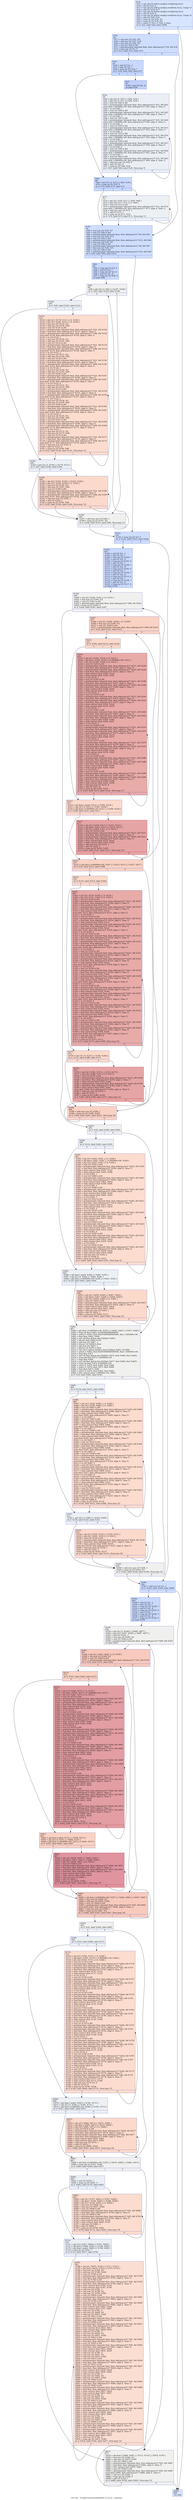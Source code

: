 digraph "CFG for '_Z15getUnrestrictediiiiPfiS_iS_iS_iS_i' function" {
	label="CFG for '_Z15getUnrestrictediiiiPfiS_iS_iS_iS_i' function";

	Node0x5b6a9d0 [shape=record,color="#3d50c3ff", style=filled, fillcolor="#a7c5fe70",label="{%14:\l  %15 = tail call i32 @llvm.amdgcn.workgroup.id.x()\l  %16 = shl i32 %15, 4\l  %17 = tail call i32 @llvm.amdgcn.workitem.id.x(), !range !4\l  %18 = add i32 %16, %17\l  %19 = tail call i32 @llvm.amdgcn.workgroup.id.y()\l  %20 = shl i32 %19, 4\l  %21 = tail call i32 @llvm.amdgcn.workitem.id.y(), !range !4\l  %22 = add i32 %20, %21\l  %23 = icmp slt i32 %22, %1\l  %24 = icmp slt i32 %18, %0\l  %25 = select i1 %23, i1 %24, i1 false\l  br i1 %25, label %26, label %890\l|{<s0>T|<s1>F}}"];
	Node0x5b6a9d0:s0 -> Node0x5b6dac0;
	Node0x5b6a9d0:s1 -> Node0x5b6db50;
	Node0x5b6dac0 [shape=record,color="#3d50c3ff", style=filled, fillcolor="#93b5fe70",label="{%26:\l26:                                               \l  %27 = mul nsw i32 %22, %0\l  %28 = add nsw i32 %27, %18\l  %29 = mul nsw i32 %28, %5\l  %30 = sext i32 %29 to i64\l  %31 = getelementptr inbounds float, float addrspace(1)* %4, i64 %30\l  %32 = icmp sgt i32 %2, 0\l  br i1 %32, label %33, label %79\l|{<s0>T|<s1>F}}"];
	Node0x5b6dac0:s0 -> Node0x5b6beb0;
	Node0x5b6dac0:s1 -> Node0x5b6bf00;
	Node0x5b6beb0 [shape=record,color="#3d50c3ff", style=filled, fillcolor="#85a8fc70",label="{%33:\l33:                                               \l  %34 = add i32 %2, -1\l  %35 = and i32 %2, 7\l  %36 = icmp ult i32 %34, 7\l  br i1 %36, label %68, label %37\l|{<s0>T|<s1>F}}"];
	Node0x5b6beb0:s0 -> Node0x5b6e4b0;
	Node0x5b6beb0:s1 -> Node0x5b6e500;
	Node0x5b6e500 [shape=record,color="#3d50c3ff", style=filled, fillcolor="#7396f570",label="{%37:\l37:                                               \l  %38 = and i32 %2, -8\l  br label %39\l}"];
	Node0x5b6e500 -> Node0x5b6e700;
	Node0x5b6e700 [shape=record,color="#3d50c3ff", style=filled, fillcolor="#d1dae970",label="{%39:\l39:                                               \l  %40 = phi i32 [ 0, %37 ], [ %65, %39 ]\l  %41 = phi i32 [ 0, %37 ], [ %66, %39 ]\l  %42 = zext i32 %40 to i64\l  %43 = getelementptr inbounds float, float addrspace(1)* %31, i64 %42\l  store float 1.000000e+00, float addrspace(1)* %43, align 4, !tbaa !5\l  %44 = or i32 %40, 1\l  %45 = zext i32 %44 to i64\l  %46 = getelementptr inbounds float, float addrspace(1)* %31, i64 %45\l  store float 1.000000e+00, float addrspace(1)* %46, align 4, !tbaa !5\l  %47 = or i32 %40, 2\l  %48 = zext i32 %47 to i64\l  %49 = getelementptr inbounds float, float addrspace(1)* %31, i64 %48\l  store float 1.000000e+00, float addrspace(1)* %49, align 4, !tbaa !5\l  %50 = or i32 %40, 3\l  %51 = zext i32 %50 to i64\l  %52 = getelementptr inbounds float, float addrspace(1)* %31, i64 %51\l  store float 1.000000e+00, float addrspace(1)* %52, align 4, !tbaa !5\l  %53 = or i32 %40, 4\l  %54 = zext i32 %53 to i64\l  %55 = getelementptr inbounds float, float addrspace(1)* %31, i64 %54\l  store float 1.000000e+00, float addrspace(1)* %55, align 4, !tbaa !5\l  %56 = or i32 %40, 5\l  %57 = zext i32 %56 to i64\l  %58 = getelementptr inbounds float, float addrspace(1)* %31, i64 %57\l  store float 1.000000e+00, float addrspace(1)* %58, align 4, !tbaa !5\l  %59 = or i32 %40, 6\l  %60 = zext i32 %59 to i64\l  %61 = getelementptr inbounds float, float addrspace(1)* %31, i64 %60\l  store float 1.000000e+00, float addrspace(1)* %61, align 4, !tbaa !5\l  %62 = or i32 %40, 7\l  %63 = zext i32 %62 to i64\l  %64 = getelementptr inbounds float, float addrspace(1)* %31, i64 %63\l  store float 1.000000e+00, float addrspace(1)* %64, align 4, !tbaa !5\l  %65 = add nuw nsw i32 %40, 8\l  %66 = add i32 %41, 8\l  %67 = icmp eq i32 %66, %38\l  br i1 %67, label %68, label %39, !llvm.loop !9\l|{<s0>T|<s1>F}}"];
	Node0x5b6e700:s0 -> Node0x5b6e4b0;
	Node0x5b6e700:s1 -> Node0x5b6e700;
	Node0x5b6e4b0 [shape=record,color="#3d50c3ff", style=filled, fillcolor="#85a8fc70",label="{%68:\l68:                                               \l  %69 = phi i32 [ 0, %33 ], [ %65, %39 ]\l  %70 = icmp eq i32 %35, 0\l  br i1 %70, label %79, label %71\l|{<s0>T|<s1>F}}"];
	Node0x5b6e4b0:s0 -> Node0x5b6bf00;
	Node0x5b6e4b0:s1 -> Node0x5b713f0;
	Node0x5b713f0 [shape=record,color="#3d50c3ff", style=filled, fillcolor="#d6dce470",label="{%71:\l71:                                               \l  %72 = phi i32 [ %76, %71 ], [ %69, %68 ]\l  %73 = phi i32 [ %77, %71 ], [ 0, %68 ]\l  %74 = zext i32 %72 to i64\l  %75 = getelementptr inbounds float, float addrspace(1)* %31, i64 %74\l  store float 1.000000e+00, float addrspace(1)* %75, align 4, !tbaa !5\l  %76 = add nuw nsw i32 %72, 1\l  %77 = add i32 %73, 1\l  %78 = icmp eq i32 %77, %35\l  br i1 %78, label %79, label %71, !llvm.loop !11\l|{<s0>T|<s1>F}}"];
	Node0x5b713f0:s0 -> Node0x5b6bf00;
	Node0x5b713f0:s1 -> Node0x5b713f0;
	Node0x5b6bf00 [shape=record,color="#3d50c3ff", style=filled, fillcolor="#93b5fe70",label="{%79:\l79:                                               \l  %80 = mul nsw i32 %28, %7\l  %81 = sext i32 %80 to i64\l  %82 = getelementptr inbounds float, float addrspace(1)* %6, i64 %81\l  %83 = mul nsw i32 %28, %13\l  %84 = sext i32 %83 to i64\l  %85 = getelementptr inbounds float, float addrspace(1)* %12, i64 %84\l  %86 = mul nsw i32 %28, %9\l  %87 = sext i32 %86 to i64\l  %88 = getelementptr inbounds float, float addrspace(1)* %8, i64 %87\l  %89 = mul nsw i32 %28, %11\l  %90 = sext i32 %89 to i64\l  %91 = getelementptr inbounds float, float addrspace(1)* %10, i64 %90\l  br i1 %32, label %92, label %101\l|{<s0>T|<s1>F}}"];
	Node0x5b6bf00:s0 -> Node0x5b72200;
	Node0x5b6bf00:s1 -> Node0x5b72250;
	Node0x5b72200 [shape=record,color="#3d50c3ff", style=filled, fillcolor="#85a8fc70",label="{%92:\l92:                                               \l  %93 = icmp sgt i32 %3, 0\l  %94 = and i32 %3, 7\l  %95 = icmp ult i32 %3, 8\l  %96 = and i32 %3, -8\l  %97 = icmp eq i32 %94, 0\l  br label %98\l}"];
	Node0x5b72200 -> Node0x5b72660;
	Node0x5b72660 [shape=record,color="#3d50c3ff", style=filled, fillcolor="#dedcdb70",label="{%98:\l98:                                               \l  %99 = phi i32 [ 0, %92 ], [ %197, %196 ]\l  br i1 %93, label %100, label %196\l|{<s0>T|<s1>F}}"];
	Node0x5b72660:s0 -> Node0x5b72860;
	Node0x5b72660:s1 -> Node0x5b72720;
	Node0x5b72860 [shape=record,color="#3d50c3ff", style=filled, fillcolor="#d6dce470",label="{%100:\l100:                                              \l  br i1 %95, label %182, label %121\l|{<s0>T|<s1>F}}"];
	Node0x5b72860:s0 -> Node0x5b729a0;
	Node0x5b72860:s1 -> Node0x5b729f0;
	Node0x5b72250 [shape=record,color="#3d50c3ff", style=filled, fillcolor="#93b5fe70",label="{%101:\l101:                                              \l  %102 = icmp sgt i32 %3, 0\l  br i1 %102, label %103, label %546\l|{<s0>T|<s1>F}}"];
	Node0x5b72250:s0 -> Node0x5b72bc0;
	Node0x5b72250:s1 -> Node0x5b72c10;
	Node0x5b72bc0 [shape=record,color="#3d50c3ff", style=filled, fillcolor="#85a8fc70",label="{%103:\l103:                                              \l  %104 = add i32 %2, -1\l  %105 = and i32 %2, 7\l  %106 = icmp ult i32 %104, 7\l  %107 = and i32 %2, -8\l  %108 = icmp eq i32 %105, 0\l  %109 = and i32 %2, 7\l  %110 = icmp ult i32 %104, 7\l  %111 = and i32 %2, -8\l  %112 = icmp eq i32 %109, 0\l  %113 = and i32 %2, 7\l  %114 = icmp ult i32 %104, 7\l  %115 = and i32 %2, -8\l  %116 = icmp eq i32 %113, 0\l  %117 = and i32 %2, 7\l  %118 = icmp ult i32 %104, 7\l  %119 = and i32 %2, -8\l  %120 = icmp eq i32 %117, 0\l  br label %199\l}"];
	Node0x5b72bc0 -> Node0x5b736e0;
	Node0x5b729f0 [shape=record,color="#3d50c3ff", style=filled, fillcolor="#f7af9170",label="{%121:\l121:                                              \l  %122 = phi i32 [ %179, %121 ], [ 0, %100 ]\l  %123 = phi i32 [ %180, %121 ], [ 0, %100 ]\l  %124 = mul nsw i32 %122, %2\l  %125 = add nsw i32 %124, %99\l  %126 = sext i32 %125 to i64\l  %127 = getelementptr inbounds float, float addrspace(1)* %31, i64 %126\l  %128 = load float, float addrspace(1)* %127, align 4, !tbaa !5\l  %129 = getelementptr inbounds float, float addrspace(1)* %88, i64 %126\l  store float %128, float addrspace(1)* %129, align 4, !tbaa !5\l  %130 = or i32 %122, 1\l  %131 = mul nsw i32 %130, %2\l  %132 = add nsw i32 %131, %99\l  %133 = sext i32 %132 to i64\l  %134 = getelementptr inbounds float, float addrspace(1)* %31, i64 %133\l  %135 = load float, float addrspace(1)* %134, align 4, !tbaa !5\l  %136 = getelementptr inbounds float, float addrspace(1)* %88, i64 %133\l  store float %135, float addrspace(1)* %136, align 4, !tbaa !5\l  %137 = or i32 %122, 2\l  %138 = mul nsw i32 %137, %2\l  %139 = add nsw i32 %138, %99\l  %140 = sext i32 %139 to i64\l  %141 = getelementptr inbounds float, float addrspace(1)* %31, i64 %140\l  %142 = load float, float addrspace(1)* %141, align 4, !tbaa !5\l  %143 = getelementptr inbounds float, float addrspace(1)* %88, i64 %140\l  store float %142, float addrspace(1)* %143, align 4, !tbaa !5\l  %144 = or i32 %122, 3\l  %145 = mul nsw i32 %144, %2\l  %146 = add nsw i32 %145, %99\l  %147 = sext i32 %146 to i64\l  %148 = getelementptr inbounds float, float addrspace(1)* %31, i64 %147\l  %149 = load float, float addrspace(1)* %148, align 4, !tbaa !5\l  %150 = getelementptr inbounds float, float addrspace(1)* %88, i64 %147\l  store float %149, float addrspace(1)* %150, align 4, !tbaa !5\l  %151 = or i32 %122, 4\l  %152 = mul nsw i32 %151, %2\l  %153 = add nsw i32 %152, %99\l  %154 = sext i32 %153 to i64\l  %155 = getelementptr inbounds float, float addrspace(1)* %31, i64 %154\l  %156 = load float, float addrspace(1)* %155, align 4, !tbaa !5\l  %157 = getelementptr inbounds float, float addrspace(1)* %88, i64 %154\l  store float %156, float addrspace(1)* %157, align 4, !tbaa !5\l  %158 = or i32 %122, 5\l  %159 = mul nsw i32 %158, %2\l  %160 = add nsw i32 %159, %99\l  %161 = sext i32 %160 to i64\l  %162 = getelementptr inbounds float, float addrspace(1)* %31, i64 %161\l  %163 = load float, float addrspace(1)* %162, align 4, !tbaa !5\l  %164 = getelementptr inbounds float, float addrspace(1)* %88, i64 %161\l  store float %163, float addrspace(1)* %164, align 4, !tbaa !5\l  %165 = or i32 %122, 6\l  %166 = mul nsw i32 %165, %2\l  %167 = add nsw i32 %166, %99\l  %168 = sext i32 %167 to i64\l  %169 = getelementptr inbounds float, float addrspace(1)* %31, i64 %168\l  %170 = load float, float addrspace(1)* %169, align 4, !tbaa !5\l  %171 = getelementptr inbounds float, float addrspace(1)* %88, i64 %168\l  store float %170, float addrspace(1)* %171, align 4, !tbaa !5\l  %172 = or i32 %122, 7\l  %173 = mul nsw i32 %172, %2\l  %174 = add nsw i32 %173, %99\l  %175 = sext i32 %174 to i64\l  %176 = getelementptr inbounds float, float addrspace(1)* %31, i64 %175\l  %177 = load float, float addrspace(1)* %176, align 4, !tbaa !5\l  %178 = getelementptr inbounds float, float addrspace(1)* %88, i64 %175\l  store float %177, float addrspace(1)* %178, align 4, !tbaa !5\l  %179 = add nuw nsw i32 %122, 8\l  %180 = add i32 %123, 8\l  %181 = icmp eq i32 %180, %96\l  br i1 %181, label %182, label %121, !llvm.loop !13\l|{<s0>T|<s1>F}}"];
	Node0x5b729f0:s0 -> Node0x5b729a0;
	Node0x5b729f0:s1 -> Node0x5b729f0;
	Node0x5b729a0 [shape=record,color="#3d50c3ff", style=filled, fillcolor="#d6dce470",label="{%182:\l182:                                              \l  %183 = phi i32 [ 0, %100 ], [ %179, %121 ]\l  br i1 %97, label %196, label %184\l|{<s0>T|<s1>F}}"];
	Node0x5b729a0:s0 -> Node0x5b72720;
	Node0x5b729a0:s1 -> Node0x5b763d0;
	Node0x5b763d0 [shape=record,color="#3d50c3ff", style=filled, fillcolor="#f7a88970",label="{%184:\l184:                                              \l  %185 = phi i32 [ %193, %184 ], [ %183, %182 ]\l  %186 = phi i32 [ %194, %184 ], [ 0, %182 ]\l  %187 = mul nsw i32 %185, %2\l  %188 = add nsw i32 %187, %99\l  %189 = sext i32 %188 to i64\l  %190 = getelementptr inbounds float, float addrspace(1)* %31, i64 %189\l  %191 = load float, float addrspace(1)* %190, align 4, !tbaa !5\l  %192 = getelementptr inbounds float, float addrspace(1)* %88, i64 %189\l  store float %191, float addrspace(1)* %192, align 4, !tbaa !5\l  %193 = add nuw nsw i32 %185, 1\l  %194 = add i32 %186, 1\l  %195 = icmp eq i32 %194, %94\l  br i1 %195, label %196, label %184, !llvm.loop !14\l|{<s0>T|<s1>F}}"];
	Node0x5b763d0:s0 -> Node0x5b72720;
	Node0x5b763d0:s1 -> Node0x5b763d0;
	Node0x5b72720 [shape=record,color="#3d50c3ff", style=filled, fillcolor="#dedcdb70",label="{%196:\l196:                                              \l  %197 = add nuw nsw i32 %99, 1\l  %198 = icmp eq i32 %197, %2\l  br i1 %198, label %101, label %98, !llvm.loop !15\l|{<s0>T|<s1>F}}"];
	Node0x5b72720:s0 -> Node0x5b72250;
	Node0x5b72720:s1 -> Node0x5b72660;
	Node0x5b736e0 [shape=record,color="#3d50c3ff", style=filled, fillcolor="#dedcdb70",label="{%199:\l199:                                              \l  %200 = phi i32 [ %544, %543 ], [ 0, %103 ]\l  %201 = mul nsw i32 %200, %2\l  %202 = sext i32 %201 to i64\l  %203 = getelementptr inbounds float, float addrspace(1)* %88, i64 %202\l  %204 = icmp eq i32 %200, 0\l  br i1 %204, label %205, label %207\l|{<s0>T|<s1>F}}"];
	Node0x5b736e0:s0 -> Node0x5b77360;
	Node0x5b736e0:s1 -> Node0x5b773f0;
	Node0x5b77360 [shape=record,color="#3d50c3ff", style=filled, fillcolor="#dedcdb70",label="{%205:\l205:                                              \l  br i1 %32, label %206, label %461\l|{<s0>T|<s1>F}}"];
	Node0x5b77360:s0 -> Node0x5b77530;
	Node0x5b77360:s1 -> Node0x5b77580;
	Node0x5b77530 [shape=record,color="#3d50c3ff", style=filled, fillcolor="#d6dce470",label="{%206:\l206:                                              \l  br i1 %114, label %445, label %391\l|{<s0>T|<s1>F}}"];
	Node0x5b77530:s0 -> Node0x5b776c0;
	Node0x5b77530:s1 -> Node0x5b77710;
	Node0x5b773f0 [shape=record,color="#3d50c3ff", style=filled, fillcolor="#f4987a70",label="{%207:\l207:                                              \l  %208 = phi i32 [ %389, %388 ], [ 0, %199 ]\l  %209 = mul nsw i32 %208, %2\l  %210 = sext i32 %209 to i64\l  %211 = getelementptr inbounds float, float addrspace(1)* %88, i64 %210\l  br i1 %32, label %212, label %231\l|{<s0>T|<s1>F}}"];
	Node0x5b773f0:s0 -> Node0x5b77b30;
	Node0x5b773f0:s1 -> Node0x5b77bc0;
	Node0x5b77b30 [shape=record,color="#3d50c3ff", style=filled, fillcolor="#f7a88970",label="{%212:\l212:                                              \l  br i1 %106, label %213, label %234\l|{<s0>T|<s1>F}}"];
	Node0x5b77b30:s0 -> Node0x5b77d00;
	Node0x5b77b30:s1 -> Node0x5b77d50;
	Node0x5b77d00 [shape=record,color="#3d50c3ff", style=filled, fillcolor="#f7a88970",label="{%213:\l213:                                              \l  %214 = phi float [ undef, %212 ], [ %300, %234 ]\l  %215 = phi i32 [ 0, %212 ], [ %301, %234 ]\l  %216 = phi float [ 0.000000e+00, %212 ], [ %300, %234 ]\l  br i1 %108, label %231, label %217\l|{<s0>T|<s1>F}}"];
	Node0x5b77d00:s0 -> Node0x5b77bc0;
	Node0x5b77d00:s1 -> Node0x5b78530;
	Node0x5b78530 [shape=record,color="#b70d28ff", style=filled, fillcolor="#c5333470",label="{%217:\l217:                                              \l  %218 = phi i32 [ %228, %217 ], [ %215, %213 ]\l  %219 = phi float [ %227, %217 ], [ %216, %213 ]\l  %220 = phi i32 [ %229, %217 ], [ 0, %213 ]\l  %221 = zext i32 %218 to i64\l  %222 = getelementptr inbounds float, float addrspace(1)* %211, i64 %221\l  %223 = load float, float addrspace(1)* %222, align 4, !tbaa !5\l  %224 = getelementptr inbounds float, float addrspace(1)* %203, i64 %221\l  %225 = load float, float addrspace(1)* %224, align 4, !tbaa !5\l  %226 = fmul contract float %223, %225\l  %227 = fadd contract float %219, %226\l  %228 = add nuw nsw i32 %218, 1\l  %229 = add i32 %220, 1\l  %230 = icmp eq i32 %229, %105\l  br i1 %230, label %231, label %217, !llvm.loop !16\l|{<s0>T|<s1>F}}"];
	Node0x5b78530:s0 -> Node0x5b77bc0;
	Node0x5b78530:s1 -> Node0x5b78530;
	Node0x5b77bc0 [shape=record,color="#3d50c3ff", style=filled, fillcolor="#f4987a70",label="{%231:\l231:                                              \l  %232 = phi float [ 0.000000e+00, %207 ], [ %214, %213 ], [ %227, %217 ]\l  br i1 %32, label %233, label %388\l|{<s0>T|<s1>F}}"];
	Node0x5b77bc0:s0 -> Node0x5b79120;
	Node0x5b77bc0:s1 -> Node0x5b77850;
	Node0x5b79120 [shape=record,color="#3d50c3ff", style=filled, fillcolor="#f7a88970",label="{%233:\l233:                                              \l  br i1 %110, label %373, label %304\l|{<s0>T|<s1>F}}"];
	Node0x5b79120:s0 -> Node0x5b79220;
	Node0x5b79120:s1 -> Node0x5b79270;
	Node0x5b77d50 [shape=record,color="#3d50c3ff", style=filled, fillcolor="#cc403a70",label="{%234:\l234:                                              \l  %235 = phi i32 [ %301, %234 ], [ 0, %212 ]\l  %236 = phi float [ %300, %234 ], [ 0.000000e+00, %212 ]\l  %237 = phi i32 [ %302, %234 ], [ 0, %212 ]\l  %238 = zext i32 %235 to i64\l  %239 = getelementptr inbounds float, float addrspace(1)* %211, i64 %238\l  %240 = load float, float addrspace(1)* %239, align 4, !tbaa !5\l  %241 = getelementptr inbounds float, float addrspace(1)* %203, i64 %238\l  %242 = load float, float addrspace(1)* %241, align 4, !tbaa !5\l  %243 = fmul contract float %240, %242\l  %244 = fadd contract float %236, %243\l  %245 = or i32 %235, 1\l  %246 = zext i32 %245 to i64\l  %247 = getelementptr inbounds float, float addrspace(1)* %211, i64 %246\l  %248 = load float, float addrspace(1)* %247, align 4, !tbaa !5\l  %249 = getelementptr inbounds float, float addrspace(1)* %203, i64 %246\l  %250 = load float, float addrspace(1)* %249, align 4, !tbaa !5\l  %251 = fmul contract float %248, %250\l  %252 = fadd contract float %244, %251\l  %253 = or i32 %235, 2\l  %254 = zext i32 %253 to i64\l  %255 = getelementptr inbounds float, float addrspace(1)* %211, i64 %254\l  %256 = load float, float addrspace(1)* %255, align 4, !tbaa !5\l  %257 = getelementptr inbounds float, float addrspace(1)* %203, i64 %254\l  %258 = load float, float addrspace(1)* %257, align 4, !tbaa !5\l  %259 = fmul contract float %256, %258\l  %260 = fadd contract float %252, %259\l  %261 = or i32 %235, 3\l  %262 = zext i32 %261 to i64\l  %263 = getelementptr inbounds float, float addrspace(1)* %211, i64 %262\l  %264 = load float, float addrspace(1)* %263, align 4, !tbaa !5\l  %265 = getelementptr inbounds float, float addrspace(1)* %203, i64 %262\l  %266 = load float, float addrspace(1)* %265, align 4, !tbaa !5\l  %267 = fmul contract float %264, %266\l  %268 = fadd contract float %260, %267\l  %269 = or i32 %235, 4\l  %270 = zext i32 %269 to i64\l  %271 = getelementptr inbounds float, float addrspace(1)* %211, i64 %270\l  %272 = load float, float addrspace(1)* %271, align 4, !tbaa !5\l  %273 = getelementptr inbounds float, float addrspace(1)* %203, i64 %270\l  %274 = load float, float addrspace(1)* %273, align 4, !tbaa !5\l  %275 = fmul contract float %272, %274\l  %276 = fadd contract float %268, %275\l  %277 = or i32 %235, 5\l  %278 = zext i32 %277 to i64\l  %279 = getelementptr inbounds float, float addrspace(1)* %211, i64 %278\l  %280 = load float, float addrspace(1)* %279, align 4, !tbaa !5\l  %281 = getelementptr inbounds float, float addrspace(1)* %203, i64 %278\l  %282 = load float, float addrspace(1)* %281, align 4, !tbaa !5\l  %283 = fmul contract float %280, %282\l  %284 = fadd contract float %276, %283\l  %285 = or i32 %235, 6\l  %286 = zext i32 %285 to i64\l  %287 = getelementptr inbounds float, float addrspace(1)* %211, i64 %286\l  %288 = load float, float addrspace(1)* %287, align 4, !tbaa !5\l  %289 = getelementptr inbounds float, float addrspace(1)* %203, i64 %286\l  %290 = load float, float addrspace(1)* %289, align 4, !tbaa !5\l  %291 = fmul contract float %288, %290\l  %292 = fadd contract float %284, %291\l  %293 = or i32 %235, 7\l  %294 = zext i32 %293 to i64\l  %295 = getelementptr inbounds float, float addrspace(1)* %211, i64 %294\l  %296 = load float, float addrspace(1)* %295, align 4, !tbaa !5\l  %297 = getelementptr inbounds float, float addrspace(1)* %203, i64 %294\l  %298 = load float, float addrspace(1)* %297, align 4, !tbaa !5\l  %299 = fmul contract float %296, %298\l  %300 = fadd contract float %292, %299\l  %301 = add nuw nsw i32 %235, 8\l  %302 = add i32 %237, 8\l  %303 = icmp eq i32 %302, %107\l  br i1 %303, label %213, label %234, !llvm.loop !17\l|{<s0>T|<s1>F}}"];
	Node0x5b77d50:s0 -> Node0x5b77d00;
	Node0x5b77d50:s1 -> Node0x5b77d50;
	Node0x5b79270 [shape=record,color="#3d50c3ff", style=filled, fillcolor="#cc403a70",label="{%304:\l304:                                              \l  %305 = phi i32 [ %370, %304 ], [ 0, %233 ]\l  %306 = phi i32 [ %371, %304 ], [ 0, %233 ]\l  %307 = zext i32 %305 to i64\l  %308 = getelementptr inbounds float, float addrspace(1)* %211, i64 %307\l  %309 = load float, float addrspace(1)* %308, align 4, !tbaa !5\l  %310 = fmul contract float %232, %309\l  %311 = getelementptr inbounds float, float addrspace(1)* %203, i64 %307\l  %312 = load float, float addrspace(1)* %311, align 4, !tbaa !5\l  %313 = fsub contract float %312, %310\l  store float %313, float addrspace(1)* %311, align 4, !tbaa !5\l  %314 = or i32 %305, 1\l  %315 = zext i32 %314 to i64\l  %316 = getelementptr inbounds float, float addrspace(1)* %211, i64 %315\l  %317 = load float, float addrspace(1)* %316, align 4, !tbaa !5\l  %318 = fmul contract float %232, %317\l  %319 = getelementptr inbounds float, float addrspace(1)* %203, i64 %315\l  %320 = load float, float addrspace(1)* %319, align 4, !tbaa !5\l  %321 = fsub contract float %320, %318\l  store float %321, float addrspace(1)* %319, align 4, !tbaa !5\l  %322 = or i32 %305, 2\l  %323 = zext i32 %322 to i64\l  %324 = getelementptr inbounds float, float addrspace(1)* %211, i64 %323\l  %325 = load float, float addrspace(1)* %324, align 4, !tbaa !5\l  %326 = fmul contract float %232, %325\l  %327 = getelementptr inbounds float, float addrspace(1)* %203, i64 %323\l  %328 = load float, float addrspace(1)* %327, align 4, !tbaa !5\l  %329 = fsub contract float %328, %326\l  store float %329, float addrspace(1)* %327, align 4, !tbaa !5\l  %330 = or i32 %305, 3\l  %331 = zext i32 %330 to i64\l  %332 = getelementptr inbounds float, float addrspace(1)* %211, i64 %331\l  %333 = load float, float addrspace(1)* %332, align 4, !tbaa !5\l  %334 = fmul contract float %232, %333\l  %335 = getelementptr inbounds float, float addrspace(1)* %203, i64 %331\l  %336 = load float, float addrspace(1)* %335, align 4, !tbaa !5\l  %337 = fsub contract float %336, %334\l  store float %337, float addrspace(1)* %335, align 4, !tbaa !5\l  %338 = or i32 %305, 4\l  %339 = zext i32 %338 to i64\l  %340 = getelementptr inbounds float, float addrspace(1)* %211, i64 %339\l  %341 = load float, float addrspace(1)* %340, align 4, !tbaa !5\l  %342 = fmul contract float %232, %341\l  %343 = getelementptr inbounds float, float addrspace(1)* %203, i64 %339\l  %344 = load float, float addrspace(1)* %343, align 4, !tbaa !5\l  %345 = fsub contract float %344, %342\l  store float %345, float addrspace(1)* %343, align 4, !tbaa !5\l  %346 = or i32 %305, 5\l  %347 = zext i32 %346 to i64\l  %348 = getelementptr inbounds float, float addrspace(1)* %211, i64 %347\l  %349 = load float, float addrspace(1)* %348, align 4, !tbaa !5\l  %350 = fmul contract float %232, %349\l  %351 = getelementptr inbounds float, float addrspace(1)* %203, i64 %347\l  %352 = load float, float addrspace(1)* %351, align 4, !tbaa !5\l  %353 = fsub contract float %352, %350\l  store float %353, float addrspace(1)* %351, align 4, !tbaa !5\l  %354 = or i32 %305, 6\l  %355 = zext i32 %354 to i64\l  %356 = getelementptr inbounds float, float addrspace(1)* %211, i64 %355\l  %357 = load float, float addrspace(1)* %356, align 4, !tbaa !5\l  %358 = fmul contract float %232, %357\l  %359 = getelementptr inbounds float, float addrspace(1)* %203, i64 %355\l  %360 = load float, float addrspace(1)* %359, align 4, !tbaa !5\l  %361 = fsub contract float %360, %358\l  store float %361, float addrspace(1)* %359, align 4, !tbaa !5\l  %362 = or i32 %305, 7\l  %363 = zext i32 %362 to i64\l  %364 = getelementptr inbounds float, float addrspace(1)* %211, i64 %363\l  %365 = load float, float addrspace(1)* %364, align 4, !tbaa !5\l  %366 = fmul contract float %232, %365\l  %367 = getelementptr inbounds float, float addrspace(1)* %203, i64 %363\l  %368 = load float, float addrspace(1)* %367, align 4, !tbaa !5\l  %369 = fsub contract float %368, %366\l  store float %369, float addrspace(1)* %367, align 4, !tbaa !5\l  %370 = add nuw nsw i32 %305, 8\l  %371 = add i32 %306, 8\l  %372 = icmp eq i32 %371, %111\l  br i1 %372, label %373, label %304, !llvm.loop !18\l|{<s0>T|<s1>F}}"];
	Node0x5b79270:s0 -> Node0x5b79220;
	Node0x5b79270:s1 -> Node0x5b79270;
	Node0x5b79220 [shape=record,color="#3d50c3ff", style=filled, fillcolor="#f7a88970",label="{%373:\l373:                                              \l  %374 = phi i32 [ 0, %233 ], [ %370, %304 ]\l  br i1 %112, label %388, label %375\l|{<s0>T|<s1>F}}"];
	Node0x5b79220:s0 -> Node0x5b77850;
	Node0x5b79220:s1 -> Node0x5b801e0;
	Node0x5b801e0 [shape=record,color="#b70d28ff", style=filled, fillcolor="#c5333470",label="{%375:\l375:                                              \l  %376 = phi i32 [ %385, %375 ], [ %374, %373 ]\l  %377 = phi i32 [ %386, %375 ], [ 0, %373 ]\l  %378 = zext i32 %376 to i64\l  %379 = getelementptr inbounds float, float addrspace(1)* %211, i64 %378\l  %380 = load float, float addrspace(1)* %379, align 4, !tbaa !5\l  %381 = fmul contract float %232, %380\l  %382 = getelementptr inbounds float, float addrspace(1)* %203, i64 %378\l  %383 = load float, float addrspace(1)* %382, align 4, !tbaa !5\l  %384 = fsub contract float %383, %381\l  store float %384, float addrspace(1)* %382, align 4, !tbaa !5\l  %385 = add nuw nsw i32 %376, 1\l  %386 = add i32 %377, 1\l  %387 = icmp eq i32 %386, %109\l  br i1 %387, label %388, label %375, !llvm.loop !19\l|{<s0>T|<s1>F}}"];
	Node0x5b801e0:s0 -> Node0x5b77850;
	Node0x5b801e0:s1 -> Node0x5b801e0;
	Node0x5b77850 [shape=record,color="#3d50c3ff", style=filled, fillcolor="#f4987a70",label="{%388:\l388:                                              \l  %389 = add nuw nsw i32 %208, 1\l  %390 = icmp ult i32 %389, %200\l  br i1 %390, label %207, label %205, !llvm.loop !20\l|{<s0>T|<s1>F}}"];
	Node0x5b77850:s0 -> Node0x5b773f0;
	Node0x5b77850:s1 -> Node0x5b77360;
	Node0x5b77710 [shape=record,color="#3d50c3ff", style=filled, fillcolor="#f7af9170",label="{%391:\l391:                                              \l  %392 = phi i32 [ %442, %391 ], [ 0, %206 ]\l  %393 = phi float [ %441, %391 ], [ 0.000000e+00, %206 ]\l  %394 = phi i32 [ %443, %391 ], [ 0, %206 ]\l  %395 = zext i32 %392 to i64\l  %396 = getelementptr inbounds float, float addrspace(1)* %203, i64 %395\l  %397 = load float, float addrspace(1)* %396, align 4, !tbaa !5\l  %398 = fmul contract float %397, %397\l  %399 = fadd contract float %393, %398\l  %400 = or i32 %392, 1\l  %401 = zext i32 %400 to i64\l  %402 = getelementptr inbounds float, float addrspace(1)* %203, i64 %401\l  %403 = load float, float addrspace(1)* %402, align 4, !tbaa !5\l  %404 = fmul contract float %403, %403\l  %405 = fadd contract float %399, %404\l  %406 = or i32 %392, 2\l  %407 = zext i32 %406 to i64\l  %408 = getelementptr inbounds float, float addrspace(1)* %203, i64 %407\l  %409 = load float, float addrspace(1)* %408, align 4, !tbaa !5\l  %410 = fmul contract float %409, %409\l  %411 = fadd contract float %405, %410\l  %412 = or i32 %392, 3\l  %413 = zext i32 %412 to i64\l  %414 = getelementptr inbounds float, float addrspace(1)* %203, i64 %413\l  %415 = load float, float addrspace(1)* %414, align 4, !tbaa !5\l  %416 = fmul contract float %415, %415\l  %417 = fadd contract float %411, %416\l  %418 = or i32 %392, 4\l  %419 = zext i32 %418 to i64\l  %420 = getelementptr inbounds float, float addrspace(1)* %203, i64 %419\l  %421 = load float, float addrspace(1)* %420, align 4, !tbaa !5\l  %422 = fmul contract float %421, %421\l  %423 = fadd contract float %417, %422\l  %424 = or i32 %392, 5\l  %425 = zext i32 %424 to i64\l  %426 = getelementptr inbounds float, float addrspace(1)* %203, i64 %425\l  %427 = load float, float addrspace(1)* %426, align 4, !tbaa !5\l  %428 = fmul contract float %427, %427\l  %429 = fadd contract float %423, %428\l  %430 = or i32 %392, 6\l  %431 = zext i32 %430 to i64\l  %432 = getelementptr inbounds float, float addrspace(1)* %203, i64 %431\l  %433 = load float, float addrspace(1)* %432, align 4, !tbaa !5\l  %434 = fmul contract float %433, %433\l  %435 = fadd contract float %429, %434\l  %436 = or i32 %392, 7\l  %437 = zext i32 %436 to i64\l  %438 = getelementptr inbounds float, float addrspace(1)* %203, i64 %437\l  %439 = load float, float addrspace(1)* %438, align 4, !tbaa !5\l  %440 = fmul contract float %439, %439\l  %441 = fadd contract float %435, %440\l  %442 = add nuw nsw i32 %392, 8\l  %443 = add i32 %394, 8\l  %444 = icmp eq i32 %443, %115\l  br i1 %444, label %445, label %391, !llvm.loop !21\l|{<s0>T|<s1>F}}"];
	Node0x5b77710:s0 -> Node0x5b776c0;
	Node0x5b77710:s1 -> Node0x5b77710;
	Node0x5b776c0 [shape=record,color="#3d50c3ff", style=filled, fillcolor="#d6dce470",label="{%445:\l445:                                              \l  %446 = phi float [ undef, %206 ], [ %441, %391 ]\l  %447 = phi i32 [ 0, %206 ], [ %442, %391 ]\l  %448 = phi float [ 0.000000e+00, %206 ], [ %441, %391 ]\l  br i1 %116, label %461, label %449\l|{<s0>T|<s1>F}}"];
	Node0x5b776c0:s0 -> Node0x5b77580;
	Node0x5b776c0:s1 -> Node0x5b82ee0;
	Node0x5b82ee0 [shape=record,color="#3d50c3ff", style=filled, fillcolor="#f7a88970",label="{%449:\l449:                                              \l  %450 = phi i32 [ %458, %449 ], [ %447, %445 ]\l  %451 = phi float [ %457, %449 ], [ %448, %445 ]\l  %452 = phi i32 [ %459, %449 ], [ 0, %445 ]\l  %453 = zext i32 %450 to i64\l  %454 = getelementptr inbounds float, float addrspace(1)* %203, i64 %453\l  %455 = load float, float addrspace(1)* %454, align 4, !tbaa !5\l  %456 = fmul contract float %455, %455\l  %457 = fadd contract float %451, %456\l  %458 = add nuw nsw i32 %450, 1\l  %459 = add i32 %452, 1\l  %460 = icmp eq i32 %459, %113\l  br i1 %460, label %461, label %449, !llvm.loop !22\l|{<s0>T|<s1>F}}"];
	Node0x5b82ee0:s0 -> Node0x5b77580;
	Node0x5b82ee0:s1 -> Node0x5b82ee0;
	Node0x5b77580 [shape=record,color="#3d50c3ff", style=filled, fillcolor="#dedcdb70",label="{%461:\l461:                                              \l  %462 = phi float [ 0.000000e+00, %205 ], [ %446, %445 ], [ %457, %449 ]\l  %463 = fcmp olt float %462, 0x39F0000000000000\l  %464 = select i1 %463, float 0x41F0000000000000, float 1.000000e+00\l  %465 = fmul float %462, %464\l  %466 = tail call float @llvm.sqrt.f32(float %465)\l  %467 = bitcast float %466 to i32\l  %468 = add nsw i32 %467, -1\l  %469 = bitcast i32 %468 to float\l  %470 = add nsw i32 %467, 1\l  %471 = bitcast i32 %470 to float\l  %472 = tail call i1 @llvm.amdgcn.class.f32(float %465, i32 608)\l  %473 = select i1 %463, float 0x3EF0000000000000, float 1.000000e+00\l  %474 = fneg float %471\l  %475 = tail call float @llvm.fma.f32(float %474, float %466, float %465)\l  %476 = fcmp ogt float %475, 0.000000e+00\l  %477 = fneg float %469\l  %478 = tail call float @llvm.fma.f32(float %477, float %466, float %465)\l  %479 = fcmp ole float %478, 0.000000e+00\l  %480 = select i1 %479, float %469, float %466\l  %481 = select i1 %476, float %471, float %480\l  %482 = fmul float %473, %481\l  %483 = select i1 %472, float %465, float %482\l  %484 = fdiv contract float 1.000000e+00, %483\l  br i1 %32, label %485, label %543\l|{<s0>T|<s1>F}}"];
	Node0x5b77580:s0 -> Node0x5b84ac0;
	Node0x5b77580:s1 -> Node0x5b76ff0;
	Node0x5b84ac0 [shape=record,color="#3d50c3ff", style=filled, fillcolor="#d6dce470",label="{%485:\l485:                                              \l  br i1 %118, label %531, label %486\l|{<s0>T|<s1>F}}"];
	Node0x5b84ac0:s0 -> Node0x5b84c00;
	Node0x5b84ac0:s1 -> Node0x5b84c50;
	Node0x5b84c50 [shape=record,color="#3d50c3ff", style=filled, fillcolor="#f7af9170",label="{%486:\l486:                                              \l  %487 = phi i32 [ %528, %486 ], [ 0, %485 ]\l  %488 = phi i32 [ %529, %486 ], [ 0, %485 ]\l  %489 = zext i32 %487 to i64\l  %490 = getelementptr inbounds float, float addrspace(1)* %203, i64 %489\l  %491 = load float, float addrspace(1)* %490, align 4, !tbaa !5\l  %492 = fmul contract float %484, %491\l  store float %492, float addrspace(1)* %490, align 4, !tbaa !5\l  %493 = or i32 %487, 1\l  %494 = zext i32 %493 to i64\l  %495 = getelementptr inbounds float, float addrspace(1)* %203, i64 %494\l  %496 = load float, float addrspace(1)* %495, align 4, !tbaa !5\l  %497 = fmul contract float %484, %496\l  store float %497, float addrspace(1)* %495, align 4, !tbaa !5\l  %498 = or i32 %487, 2\l  %499 = zext i32 %498 to i64\l  %500 = getelementptr inbounds float, float addrspace(1)* %203, i64 %499\l  %501 = load float, float addrspace(1)* %500, align 4, !tbaa !5\l  %502 = fmul contract float %484, %501\l  store float %502, float addrspace(1)* %500, align 4, !tbaa !5\l  %503 = or i32 %487, 3\l  %504 = zext i32 %503 to i64\l  %505 = getelementptr inbounds float, float addrspace(1)* %203, i64 %504\l  %506 = load float, float addrspace(1)* %505, align 4, !tbaa !5\l  %507 = fmul contract float %484, %506\l  store float %507, float addrspace(1)* %505, align 4, !tbaa !5\l  %508 = or i32 %487, 4\l  %509 = zext i32 %508 to i64\l  %510 = getelementptr inbounds float, float addrspace(1)* %203, i64 %509\l  %511 = load float, float addrspace(1)* %510, align 4, !tbaa !5\l  %512 = fmul contract float %484, %511\l  store float %512, float addrspace(1)* %510, align 4, !tbaa !5\l  %513 = or i32 %487, 5\l  %514 = zext i32 %513 to i64\l  %515 = getelementptr inbounds float, float addrspace(1)* %203, i64 %514\l  %516 = load float, float addrspace(1)* %515, align 4, !tbaa !5\l  %517 = fmul contract float %484, %516\l  store float %517, float addrspace(1)* %515, align 4, !tbaa !5\l  %518 = or i32 %487, 6\l  %519 = zext i32 %518 to i64\l  %520 = getelementptr inbounds float, float addrspace(1)* %203, i64 %519\l  %521 = load float, float addrspace(1)* %520, align 4, !tbaa !5\l  %522 = fmul contract float %484, %521\l  store float %522, float addrspace(1)* %520, align 4, !tbaa !5\l  %523 = or i32 %487, 7\l  %524 = zext i32 %523 to i64\l  %525 = getelementptr inbounds float, float addrspace(1)* %203, i64 %524\l  %526 = load float, float addrspace(1)* %525, align 4, !tbaa !5\l  %527 = fmul contract float %484, %526\l  store float %527, float addrspace(1)* %525, align 4, !tbaa !5\l  %528 = add nuw nsw i32 %487, 8\l  %529 = add i32 %488, 8\l  %530 = icmp eq i32 %529, %119\l  br i1 %530, label %531, label %486, !llvm.loop !23\l|{<s0>T|<s1>F}}"];
	Node0x5b84c50:s0 -> Node0x5b84c00;
	Node0x5b84c50:s1 -> Node0x5b84c50;
	Node0x5b84c00 [shape=record,color="#3d50c3ff", style=filled, fillcolor="#d6dce470",label="{%531:\l531:                                              \l  %532 = phi i32 [ 0, %485 ], [ %528, %486 ]\l  br i1 %120, label %543, label %533\l|{<s0>T|<s1>F}}"];
	Node0x5b84c00:s0 -> Node0x5b76ff0;
	Node0x5b84c00:s1 -> Node0x5b7bb20;
	Node0x5b7bb20 [shape=record,color="#3d50c3ff", style=filled, fillcolor="#f7a88970",label="{%533:\l533:                                              \l  %534 = phi i32 [ %540, %533 ], [ %532, %531 ]\l  %535 = phi i32 [ %541, %533 ], [ 0, %531 ]\l  %536 = zext i32 %534 to i64\l  %537 = getelementptr inbounds float, float addrspace(1)* %203, i64 %536\l  %538 = load float, float addrspace(1)* %537, align 4, !tbaa !5\l  %539 = fmul contract float %484, %538\l  store float %539, float addrspace(1)* %537, align 4, !tbaa !5\l  %540 = add nuw nsw i32 %534, 1\l  %541 = add i32 %535, 1\l  %542 = icmp eq i32 %541, %117\l  br i1 %542, label %543, label %533, !llvm.loop !24\l|{<s0>T|<s1>F}}"];
	Node0x5b7bb20:s0 -> Node0x5b76ff0;
	Node0x5b7bb20:s1 -> Node0x5b7bb20;
	Node0x5b76ff0 [shape=record,color="#3d50c3ff", style=filled, fillcolor="#dedcdb70",label="{%543:\l543:                                              \l  %544 = add nuw nsw i32 %200, 1\l  %545 = icmp eq i32 %544, %3\l  br i1 %545, label %546, label %199, !llvm.loop !25\l|{<s0>T|<s1>F}}"];
	Node0x5b76ff0:s0 -> Node0x5b72c10;
	Node0x5b76ff0:s1 -> Node0x5b736e0;
	Node0x5b72c10 [shape=record,color="#3d50c3ff", style=filled, fillcolor="#93b5fe70",label="{%546:\l546:                                              \l  %547 = add nsw i32 %3, -1\l  br i1 %102, label %548, label %890\l|{<s0>T|<s1>F}}"];
	Node0x5b72c10:s0 -> Node0x5b7a690;
	Node0x5b72c10:s1 -> Node0x5b6db50;
	Node0x5b7a690 [shape=record,color="#3d50c3ff", style=filled, fillcolor="#85a8fc70",label="{%548:\l548:                                              \l  %549 = add i32 %2, -1\l  %550 = and i32 %2, 7\l  %551 = icmp ult i32 %549, 7\l  %552 = and i32 %2, -8\l  %553 = icmp eq i32 %550, 0\l  %554 = and i32 %2, 7\l  %555 = icmp ult i32 %549, 7\l  %556 = and i32 %2, -8\l  %557 = icmp eq i32 %554, 0\l  br label %558\l}"];
	Node0x5b7a690 -> Node0x5b7aca0;
	Node0x5b7aca0 [shape=record,color="#3d50c3ff", style=filled, fillcolor="#dedcdb70",label="{%558:\l558:                                              \l  %559 = phi i32 [ 0, %548 ], [ %889, %877 ]\l  %560 = phi i32 [ %547, %548 ], [ %887, %877 ]\l  %561 = add i32 %559, -1\l  %562 = mul nsw i32 %560, %2\l  %563 = sext i32 %562 to i64\l  %564 = getelementptr inbounds float, float addrspace(1)* %88, i64 %563\l  br label %567\l}"];
	Node0x5b7aca0 -> Node0x5b8b310;
	Node0x5b8b3d0 [shape=record,color="#3d50c3ff", style=filled, fillcolor="#dedcdb70",label="{%565:\l565:                                              \l  br i1 %32, label %566, label %687\l|{<s0>T|<s1>F}}"];
	Node0x5b8b3d0:s0 -> Node0x5b8b460;
	Node0x5b8b3d0:s1 -> Node0x5b8b4b0;
	Node0x5b8b460 [shape=record,color="#3d50c3ff", style=filled, fillcolor="#d6dce470",label="{%566:\l566:                                              \l  br i1 %555, label %669, label %715\l|{<s0>T|<s1>F}}"];
	Node0x5b8b460:s0 -> Node0x5b8b5f0;
	Node0x5b8b460:s1 -> Node0x5b8b640;
	Node0x5b8b310 [shape=record,color="#3d50c3ff", style=filled, fillcolor="#ef886b70",label="{%567:\l567:                                              \l  %568 = phi i32 [ %667, %661 ], [ 0, %558 ]\l  %569 = mul nsw i32 %568, %2\l  %570 = sext i32 %569 to i64\l  %571 = getelementptr inbounds float, float addrspace(1)* %31, i64 %570\l  br i1 %32, label %572, label %661\l|{<s0>T|<s1>F}}"];
	Node0x5b8b310:s0 -> Node0x5b8ba60;
	Node0x5b8b310:s1 -> Node0x5b8b780;
	Node0x5b8ba60 [shape=record,color="#3d50c3ff", style=filled, fillcolor="#f4987a70",label="{%572:\l572:                                              \l  br i1 %551, label %643, label %573\l|{<s0>T|<s1>F}}"];
	Node0x5b8ba60:s0 -> Node0x5b8bba0;
	Node0x5b8ba60:s1 -> Node0x5b8bbf0;
	Node0x5b8bbf0 [shape=record,color="#b70d28ff", style=filled, fillcolor="#be242e70",label="{%573:\l573:                                              \l  %574 = phi i32 [ %640, %573 ], [ 0, %572 ]\l  %575 = phi float [ %639, %573 ], [ 0.000000e+00, %572 ]\l  %576 = phi i32 [ %641, %573 ], [ 0, %572 ]\l  %577 = zext i32 %574 to i64\l  %578 = getelementptr inbounds float, float addrspace(1)* %564, i64 %577\l  %579 = load float, float addrspace(1)* %578, align 4, !tbaa !5\l  %580 = getelementptr inbounds float, float addrspace(1)* %571, i64 %577\l  %581 = load float, float addrspace(1)* %580, align 4, !tbaa !5\l  %582 = fmul contract float %579, %581\l  %583 = fadd contract float %575, %582\l  %584 = or i32 %574, 1\l  %585 = zext i32 %584 to i64\l  %586 = getelementptr inbounds float, float addrspace(1)* %564, i64 %585\l  %587 = load float, float addrspace(1)* %586, align 4, !tbaa !5\l  %588 = getelementptr inbounds float, float addrspace(1)* %571, i64 %585\l  %589 = load float, float addrspace(1)* %588, align 4, !tbaa !5\l  %590 = fmul contract float %587, %589\l  %591 = fadd contract float %583, %590\l  %592 = or i32 %574, 2\l  %593 = zext i32 %592 to i64\l  %594 = getelementptr inbounds float, float addrspace(1)* %564, i64 %593\l  %595 = load float, float addrspace(1)* %594, align 4, !tbaa !5\l  %596 = getelementptr inbounds float, float addrspace(1)* %571, i64 %593\l  %597 = load float, float addrspace(1)* %596, align 4, !tbaa !5\l  %598 = fmul contract float %595, %597\l  %599 = fadd contract float %591, %598\l  %600 = or i32 %574, 3\l  %601 = zext i32 %600 to i64\l  %602 = getelementptr inbounds float, float addrspace(1)* %564, i64 %601\l  %603 = load float, float addrspace(1)* %602, align 4, !tbaa !5\l  %604 = getelementptr inbounds float, float addrspace(1)* %571, i64 %601\l  %605 = load float, float addrspace(1)* %604, align 4, !tbaa !5\l  %606 = fmul contract float %603, %605\l  %607 = fadd contract float %599, %606\l  %608 = or i32 %574, 4\l  %609 = zext i32 %608 to i64\l  %610 = getelementptr inbounds float, float addrspace(1)* %564, i64 %609\l  %611 = load float, float addrspace(1)* %610, align 4, !tbaa !5\l  %612 = getelementptr inbounds float, float addrspace(1)* %571, i64 %609\l  %613 = load float, float addrspace(1)* %612, align 4, !tbaa !5\l  %614 = fmul contract float %611, %613\l  %615 = fadd contract float %607, %614\l  %616 = or i32 %574, 5\l  %617 = zext i32 %616 to i64\l  %618 = getelementptr inbounds float, float addrspace(1)* %564, i64 %617\l  %619 = load float, float addrspace(1)* %618, align 4, !tbaa !5\l  %620 = getelementptr inbounds float, float addrspace(1)* %571, i64 %617\l  %621 = load float, float addrspace(1)* %620, align 4, !tbaa !5\l  %622 = fmul contract float %619, %621\l  %623 = fadd contract float %615, %622\l  %624 = or i32 %574, 6\l  %625 = zext i32 %624 to i64\l  %626 = getelementptr inbounds float, float addrspace(1)* %564, i64 %625\l  %627 = load float, float addrspace(1)* %626, align 4, !tbaa !5\l  %628 = getelementptr inbounds float, float addrspace(1)* %571, i64 %625\l  %629 = load float, float addrspace(1)* %628, align 4, !tbaa !5\l  %630 = fmul contract float %627, %629\l  %631 = fadd contract float %623, %630\l  %632 = or i32 %574, 7\l  %633 = zext i32 %632 to i64\l  %634 = getelementptr inbounds float, float addrspace(1)* %564, i64 %633\l  %635 = load float, float addrspace(1)* %634, align 4, !tbaa !5\l  %636 = getelementptr inbounds float, float addrspace(1)* %571, i64 %633\l  %637 = load float, float addrspace(1)* %636, align 4, !tbaa !5\l  %638 = fmul contract float %635, %637\l  %639 = fadd contract float %631, %638\l  %640 = add nuw nsw i32 %574, 8\l  %641 = add i32 %576, 8\l  %642 = icmp eq i32 %641, %552\l  br i1 %642, label %643, label %573, !llvm.loop !26\l|{<s0>T|<s1>F}}"];
	Node0x5b8bbf0:s0 -> Node0x5b8bba0;
	Node0x5b8bbf0:s1 -> Node0x5b8bbf0;
	Node0x5b8bba0 [shape=record,color="#3d50c3ff", style=filled, fillcolor="#f4987a70",label="{%643:\l643:                                              \l  %644 = phi float [ undef, %572 ], [ %639, %573 ]\l  %645 = phi i32 [ 0, %572 ], [ %640, %573 ]\l  %646 = phi float [ 0.000000e+00, %572 ], [ %639, %573 ]\l  br i1 %553, label %661, label %647\l|{<s0>T|<s1>F}}"];
	Node0x5b8bba0:s0 -> Node0x5b8b780;
	Node0x5b8bba0:s1 -> Node0x5b8e680;
	Node0x5b8e680 [shape=record,color="#b70d28ff", style=filled, fillcolor="#b70d2870",label="{%647:\l647:                                              \l  %648 = phi i32 [ %658, %647 ], [ %645, %643 ]\l  %649 = phi float [ %657, %647 ], [ %646, %643 ]\l  %650 = phi i32 [ %659, %647 ], [ 0, %643 ]\l  %651 = zext i32 %648 to i64\l  %652 = getelementptr inbounds float, float addrspace(1)* %564, i64 %651\l  %653 = load float, float addrspace(1)* %652, align 4, !tbaa !5\l  %654 = getelementptr inbounds float, float addrspace(1)* %571, i64 %651\l  %655 = load float, float addrspace(1)* %654, align 4, !tbaa !5\l  %656 = fmul contract float %653, %655\l  %657 = fadd contract float %649, %656\l  %658 = add nuw nsw i32 %648, 1\l  %659 = add i32 %650, 1\l  %660 = icmp eq i32 %659, %550\l  br i1 %660, label %661, label %647, !llvm.loop !27\l|{<s0>T|<s1>F}}"];
	Node0x5b8e680:s0 -> Node0x5b8b780;
	Node0x5b8e680:s1 -> Node0x5b8e680;
	Node0x5b8b780 [shape=record,color="#3d50c3ff", style=filled, fillcolor="#ef886b70",label="{%661:\l661:                                              \l  %662 = phi float [ 0.000000e+00, %567 ], [ %644, %643 ], [ %657, %647 ]\l  %663 = mul nsw i32 %568, %3\l  %664 = add nsw i32 %663, %560\l  %665 = sext i32 %664 to i64\l  %666 = getelementptr inbounds float, float addrspace(1)* %91, i64 %665\l  store float %662, float addrspace(1)* %666, align 4, !tbaa !5\l  %667 = add nuw nsw i32 %568, 1\l  %668 = icmp eq i32 %667, %3\l  br i1 %668, label %565, label %567, !llvm.loop !28\l|{<s0>T|<s1>F}}"];
	Node0x5b8b780:s0 -> Node0x5b8b3d0;
	Node0x5b8b780:s1 -> Node0x5b8b310;
	Node0x5b8b5f0 [shape=record,color="#3d50c3ff", style=filled, fillcolor="#d6dce470",label="{%669:\l669:                                              \l  %670 = phi float [ undef, %566 ], [ %781, %715 ]\l  %671 = phi i32 [ 0, %566 ], [ %782, %715 ]\l  %672 = phi float [ 0.000000e+00, %566 ], [ %781, %715 ]\l  br i1 %557, label %687, label %673\l|{<s0>T|<s1>F}}"];
	Node0x5b8b5f0:s0 -> Node0x5b8b4b0;
	Node0x5b8b5f0:s1 -> Node0x5b8f910;
	Node0x5b8f910 [shape=record,color="#3d50c3ff", style=filled, fillcolor="#f7a88970",label="{%673:\l673:                                              \l  %674 = phi i32 [ %684, %673 ], [ %671, %669 ]\l  %675 = phi float [ %683, %673 ], [ %672, %669 ]\l  %676 = phi i32 [ %685, %673 ], [ 0, %669 ]\l  %677 = zext i32 %674 to i64\l  %678 = getelementptr inbounds float, float addrspace(1)* %564, i64 %677\l  %679 = load float, float addrspace(1)* %678, align 4, !tbaa !5\l  %680 = getelementptr inbounds float, float addrspace(1)* %82, i64 %677\l  %681 = load float, float addrspace(1)* %680, align 4, !tbaa !5\l  %682 = fmul contract float %679, %681\l  %683 = fadd contract float %675, %682\l  %684 = add nuw nsw i32 %674, 1\l  %685 = add i32 %676, 1\l  %686 = icmp eq i32 %685, %554\l  br i1 %686, label %687, label %673, !llvm.loop !29\l|{<s0>T|<s1>F}}"];
	Node0x5b8f910:s0 -> Node0x5b8b4b0;
	Node0x5b8f910:s1 -> Node0x5b8f910;
	Node0x5b8b4b0 [shape=record,color="#3d50c3ff", style=filled, fillcolor="#dedcdb70",label="{%687:\l687:                                              \l  %688 = phi float [ 0.000000e+00, %565 ], [ %670, %669 ], [ %683, %673 ]\l  %689 = icmp sgt i32 %547, %560\l  br i1 %689, label %690, label %877\l|{<s0>T|<s1>F}}"];
	Node0x5b8b4b0:s0 -> Node0x5b90500;
	Node0x5b8b4b0:s1 -> Node0x5b7ad60;
	Node0x5b90500 [shape=record,color="#3d50c3ff", style=filled, fillcolor="#d1dae970",label="{%690:\l690:                                              \l  %691 = and i32 %559, 7\l  %692 = icmp eq i32 %691, 0\l  br i1 %692, label %710, label %693\l|{<s0>T|<s1>F}}"];
	Node0x5b90500:s0 -> Node0x5b90720;
	Node0x5b90500:s1 -> Node0x5b90770;
	Node0x5b90770 [shape=record,color="#3d50c3ff", style=filled, fillcolor="#f7af9170",label="{%693:\l693:                                              \l  %694 = phi i32 [ %707, %693 ], [ %547, %690 ]\l  %695 = phi float [ %706, %693 ], [ %688, %690 ]\l  %696 = phi i32 [ %708, %693 ], [ 0, %690 ]\l  %697 = mul nsw i32 %694, %3\l  %698 = add nsw i32 %697, %560\l  %699 = sext i32 %698 to i64\l  %700 = getelementptr inbounds float, float addrspace(1)* %91, i64 %699\l  %701 = load float, float addrspace(1)* %700, align 4, !tbaa !5\l  %702 = zext i32 %694 to i64\l  %703 = getelementptr inbounds float, float addrspace(1)* %85, i64 %702\l  %704 = load float, float addrspace(1)* %703, align 4, !tbaa !5\l  %705 = fmul contract float %701, %704\l  %706 = fsub contract float %695, %705\l  %707 = add nsw i32 %694, -1\l  %708 = add i32 %696, 1\l  %709 = icmp eq i32 %708, %691\l  br i1 %709, label %710, label %693, !llvm.loop !30\l|{<s0>T|<s1>F}}"];
	Node0x5b90770:s0 -> Node0x5b90720;
	Node0x5b90770:s1 -> Node0x5b90770;
	Node0x5b90720 [shape=record,color="#3d50c3ff", style=filled, fillcolor="#d1dae970",label="{%710:\l710:                                              \l  %711 = phi i32 [ %547, %690 ], [ %707, %693 ]\l  %712 = phi float [ %688, %690 ], [ %706, %693 ]\l  %713 = phi float [ undef, %690 ], [ %706, %693 ]\l  %714 = icmp ult i32 %561, 7\l  br i1 %714, label %877, label %785\l|{<s0>T|<s1>F}}"];
	Node0x5b90720:s0 -> Node0x5b7ad60;
	Node0x5b90720:s1 -> Node0x5b91600;
	Node0x5b8b640 [shape=record,color="#3d50c3ff", style=filled, fillcolor="#f7af9170",label="{%715:\l715:                                              \l  %716 = phi i32 [ %782, %715 ], [ 0, %566 ]\l  %717 = phi float [ %781, %715 ], [ 0.000000e+00, %566 ]\l  %718 = phi i32 [ %783, %715 ], [ 0, %566 ]\l  %719 = zext i32 %716 to i64\l  %720 = getelementptr inbounds float, float addrspace(1)* %564, i64 %719\l  %721 = load float, float addrspace(1)* %720, align 4, !tbaa !5\l  %722 = getelementptr inbounds float, float addrspace(1)* %82, i64 %719\l  %723 = load float, float addrspace(1)* %722, align 4, !tbaa !5\l  %724 = fmul contract float %721, %723\l  %725 = fadd contract float %717, %724\l  %726 = or i32 %716, 1\l  %727 = zext i32 %726 to i64\l  %728 = getelementptr inbounds float, float addrspace(1)* %564, i64 %727\l  %729 = load float, float addrspace(1)* %728, align 4, !tbaa !5\l  %730 = getelementptr inbounds float, float addrspace(1)* %82, i64 %727\l  %731 = load float, float addrspace(1)* %730, align 4, !tbaa !5\l  %732 = fmul contract float %729, %731\l  %733 = fadd contract float %725, %732\l  %734 = or i32 %716, 2\l  %735 = zext i32 %734 to i64\l  %736 = getelementptr inbounds float, float addrspace(1)* %564, i64 %735\l  %737 = load float, float addrspace(1)* %736, align 4, !tbaa !5\l  %738 = getelementptr inbounds float, float addrspace(1)* %82, i64 %735\l  %739 = load float, float addrspace(1)* %738, align 4, !tbaa !5\l  %740 = fmul contract float %737, %739\l  %741 = fadd contract float %733, %740\l  %742 = or i32 %716, 3\l  %743 = zext i32 %742 to i64\l  %744 = getelementptr inbounds float, float addrspace(1)* %564, i64 %743\l  %745 = load float, float addrspace(1)* %744, align 4, !tbaa !5\l  %746 = getelementptr inbounds float, float addrspace(1)* %82, i64 %743\l  %747 = load float, float addrspace(1)* %746, align 4, !tbaa !5\l  %748 = fmul contract float %745, %747\l  %749 = fadd contract float %741, %748\l  %750 = or i32 %716, 4\l  %751 = zext i32 %750 to i64\l  %752 = getelementptr inbounds float, float addrspace(1)* %564, i64 %751\l  %753 = load float, float addrspace(1)* %752, align 4, !tbaa !5\l  %754 = getelementptr inbounds float, float addrspace(1)* %82, i64 %751\l  %755 = load float, float addrspace(1)* %754, align 4, !tbaa !5\l  %756 = fmul contract float %753, %755\l  %757 = fadd contract float %749, %756\l  %758 = or i32 %716, 5\l  %759 = zext i32 %758 to i64\l  %760 = getelementptr inbounds float, float addrspace(1)* %564, i64 %759\l  %761 = load float, float addrspace(1)* %760, align 4, !tbaa !5\l  %762 = getelementptr inbounds float, float addrspace(1)* %82, i64 %759\l  %763 = load float, float addrspace(1)* %762, align 4, !tbaa !5\l  %764 = fmul contract float %761, %763\l  %765 = fadd contract float %757, %764\l  %766 = or i32 %716, 6\l  %767 = zext i32 %766 to i64\l  %768 = getelementptr inbounds float, float addrspace(1)* %564, i64 %767\l  %769 = load float, float addrspace(1)* %768, align 4, !tbaa !5\l  %770 = getelementptr inbounds float, float addrspace(1)* %82, i64 %767\l  %771 = load float, float addrspace(1)* %770, align 4, !tbaa !5\l  %772 = fmul contract float %769, %771\l  %773 = fadd contract float %765, %772\l  %774 = or i32 %716, 7\l  %775 = zext i32 %774 to i64\l  %776 = getelementptr inbounds float, float addrspace(1)* %564, i64 %775\l  %777 = load float, float addrspace(1)* %776, align 4, !tbaa !5\l  %778 = getelementptr inbounds float, float addrspace(1)* %82, i64 %775\l  %779 = load float, float addrspace(1)* %778, align 4, !tbaa !5\l  %780 = fmul contract float %777, %779\l  %781 = fadd contract float %773, %780\l  %782 = add nuw nsw i32 %716, 8\l  %783 = add i32 %718, 8\l  %784 = icmp eq i32 %783, %556\l  br i1 %784, label %669, label %715, !llvm.loop !31\l|{<s0>T|<s1>F}}"];
	Node0x5b8b640:s0 -> Node0x5b8b5f0;
	Node0x5b8b640:s1 -> Node0x5b8b640;
	Node0x5b91600 [shape=record,color="#3d50c3ff", style=filled, fillcolor="#f7b59970",label="{%785:\l785:                                              \l  %786 = phi i32 [ %875, %785 ], [ %711, %710 ]\l  %787 = phi float [ %874, %785 ], [ %712, %710 ]\l  %788 = mul nsw i32 %786, %3\l  %789 = add nsw i32 %788, %560\l  %790 = sext i32 %789 to i64\l  %791 = getelementptr inbounds float, float addrspace(1)* %91, i64 %790\l  %792 = load float, float addrspace(1)* %791, align 4, !tbaa !5\l  %793 = zext i32 %786 to i64\l  %794 = getelementptr inbounds float, float addrspace(1)* %85, i64 %793\l  %795 = load float, float addrspace(1)* %794, align 4, !tbaa !5\l  %796 = fmul contract float %792, %795\l  %797 = fsub contract float %787, %796\l  %798 = add nsw i32 %786, -1\l  %799 = mul nsw i32 %798, %3\l  %800 = add nsw i32 %799, %560\l  %801 = sext i32 %800 to i64\l  %802 = getelementptr inbounds float, float addrspace(1)* %91, i64 %801\l  %803 = load float, float addrspace(1)* %802, align 4, !tbaa !5\l  %804 = zext i32 %798 to i64\l  %805 = getelementptr inbounds float, float addrspace(1)* %85, i64 %804\l  %806 = load float, float addrspace(1)* %805, align 4, !tbaa !5\l  %807 = fmul contract float %803, %806\l  %808 = fsub contract float %797, %807\l  %809 = add nsw i32 %786, -2\l  %810 = mul nsw i32 %809, %3\l  %811 = add nsw i32 %810, %560\l  %812 = sext i32 %811 to i64\l  %813 = getelementptr inbounds float, float addrspace(1)* %91, i64 %812\l  %814 = load float, float addrspace(1)* %813, align 4, !tbaa !5\l  %815 = zext i32 %809 to i64\l  %816 = getelementptr inbounds float, float addrspace(1)* %85, i64 %815\l  %817 = load float, float addrspace(1)* %816, align 4, !tbaa !5\l  %818 = fmul contract float %814, %817\l  %819 = fsub contract float %808, %818\l  %820 = add nsw i32 %786, -3\l  %821 = mul nsw i32 %820, %3\l  %822 = add nsw i32 %821, %560\l  %823 = sext i32 %822 to i64\l  %824 = getelementptr inbounds float, float addrspace(1)* %91, i64 %823\l  %825 = load float, float addrspace(1)* %824, align 4, !tbaa !5\l  %826 = zext i32 %820 to i64\l  %827 = getelementptr inbounds float, float addrspace(1)* %85, i64 %826\l  %828 = load float, float addrspace(1)* %827, align 4, !tbaa !5\l  %829 = fmul contract float %825, %828\l  %830 = fsub contract float %819, %829\l  %831 = add nsw i32 %786, -4\l  %832 = mul nsw i32 %831, %3\l  %833 = add nsw i32 %832, %560\l  %834 = sext i32 %833 to i64\l  %835 = getelementptr inbounds float, float addrspace(1)* %91, i64 %834\l  %836 = load float, float addrspace(1)* %835, align 4, !tbaa !5\l  %837 = zext i32 %831 to i64\l  %838 = getelementptr inbounds float, float addrspace(1)* %85, i64 %837\l  %839 = load float, float addrspace(1)* %838, align 4, !tbaa !5\l  %840 = fmul contract float %836, %839\l  %841 = fsub contract float %830, %840\l  %842 = add nsw i32 %786, -5\l  %843 = mul nsw i32 %842, %3\l  %844 = add nsw i32 %843, %560\l  %845 = sext i32 %844 to i64\l  %846 = getelementptr inbounds float, float addrspace(1)* %91, i64 %845\l  %847 = load float, float addrspace(1)* %846, align 4, !tbaa !5\l  %848 = zext i32 %842 to i64\l  %849 = getelementptr inbounds float, float addrspace(1)* %85, i64 %848\l  %850 = load float, float addrspace(1)* %849, align 4, !tbaa !5\l  %851 = fmul contract float %847, %850\l  %852 = fsub contract float %841, %851\l  %853 = add nsw i32 %786, -6\l  %854 = mul nsw i32 %853, %3\l  %855 = add nsw i32 %854, %560\l  %856 = sext i32 %855 to i64\l  %857 = getelementptr inbounds float, float addrspace(1)* %91, i64 %856\l  %858 = load float, float addrspace(1)* %857, align 4, !tbaa !5\l  %859 = zext i32 %853 to i64\l  %860 = getelementptr inbounds float, float addrspace(1)* %85, i64 %859\l  %861 = load float, float addrspace(1)* %860, align 4, !tbaa !5\l  %862 = fmul contract float %858, %861\l  %863 = fsub contract float %852, %862\l  %864 = add nsw i32 %786, -7\l  %865 = mul nsw i32 %864, %3\l  %866 = add nsw i32 %865, %560\l  %867 = sext i32 %866 to i64\l  %868 = getelementptr inbounds float, float addrspace(1)* %91, i64 %867\l  %869 = load float, float addrspace(1)* %868, align 4, !tbaa !5\l  %870 = zext i32 %864 to i64\l  %871 = getelementptr inbounds float, float addrspace(1)* %85, i64 %870\l  %872 = load float, float addrspace(1)* %871, align 4, !tbaa !5\l  %873 = fmul contract float %869, %872\l  %874 = fsub contract float %863, %873\l  %875 = add nsw i32 %786, -8\l  %876 = icmp sgt i32 %875, %560\l  br i1 %876, label %785, label %877, !llvm.loop !32\l|{<s0>T|<s1>F}}"];
	Node0x5b91600:s0 -> Node0x5b91600;
	Node0x5b91600:s1 -> Node0x5b7ad60;
	Node0x5b7ad60 [shape=record,color="#3d50c3ff", style=filled, fillcolor="#dedcdb70",label="{%877:\l877:                                              \l  %878 = phi float [ %688, %687 ], [ %713, %710 ], [ %874, %785 ]\l  %879 = mul nsw i32 %560, %3\l  %880 = add nsw i32 %879, %560\l  %881 = sext i32 %880 to i64\l  %882 = getelementptr inbounds float, float addrspace(1)* %91, i64 %881\l  %883 = load float, float addrspace(1)* %882, align 4, !tbaa !5\l  %884 = fdiv contract float %878, %883\l  %885 = zext i32 %560 to i64\l  %886 = getelementptr inbounds float, float addrspace(1)* %85, i64 %885\l  store float %884, float addrspace(1)* %886, align 4, !tbaa !5\l  %887 = add nsw i32 %560, -1\l  %888 = icmp sgt i32 %560, 0\l  %889 = add i32 %559, 1\l  br i1 %888, label %558, label %890, !llvm.loop !33\l|{<s0>T|<s1>F}}"];
	Node0x5b7ad60:s0 -> Node0x5b7aca0;
	Node0x5b7ad60:s1 -> Node0x5b6db50;
	Node0x5b6db50 [shape=record,color="#3d50c3ff", style=filled, fillcolor="#a7c5fe70",label="{%890:\l890:                                              \l  ret void\l}"];
}
